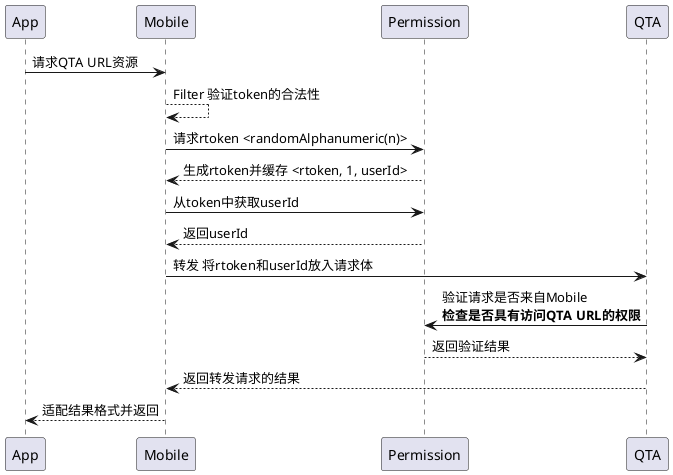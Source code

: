 @startuml
App -> Mobile: 请求QTA URL资源
Mobile --> Mobile: Filter 验证token的合法性
Mobile -> Permission: 请求rtoken <randomAlphanumeric(n)>
Permission --> Mobile: 生成rtoken并缓存 <rtoken, 1, userId>
Mobile -> Permission: 从token中获取userId
Permission --> Mobile: 返回userId
Mobile -> QTA: 转发 将rtoken和userId放入请求体
QTA -> Permission: 验证请求是否来自Mobile\n<b>检查是否具有访问QTA URL的权限</b>
Permission --> QTA: 返回验证结果
QTA --> Mobile: 返回转发请求的结果
Mobile --> App: 适配结果格式并返回
@enduml
